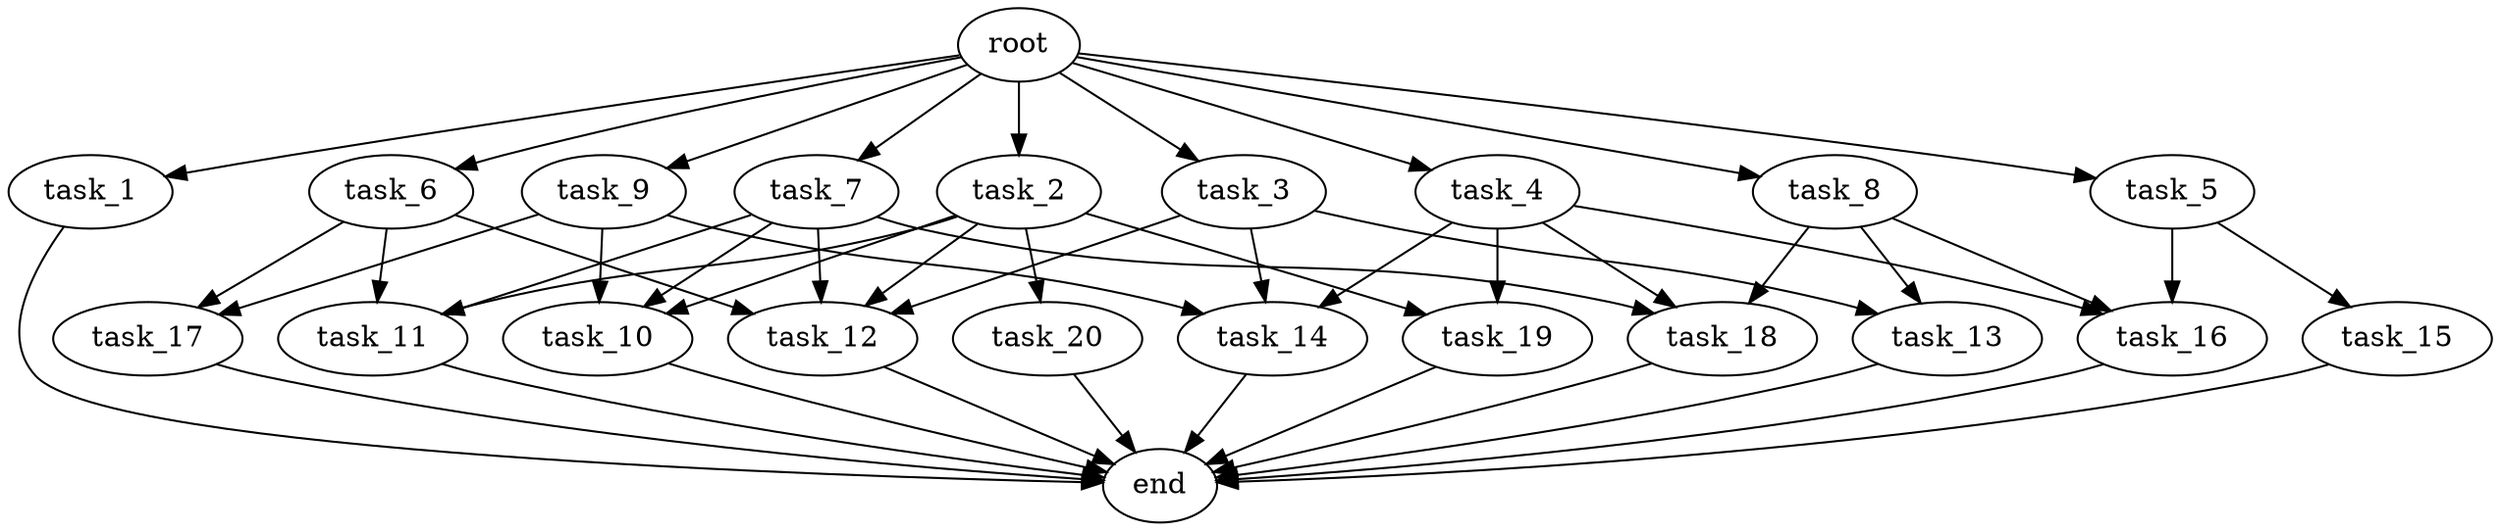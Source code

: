 digraph G {
  root [size="0.000000e+00"];
  task_1 [size="5.278390e+09"];
  task_2 [size="9.204585e+09"];
  task_3 [size="7.003250e+09"];
  task_4 [size="4.462444e+09"];
  task_5 [size="2.052131e+09"];
  task_6 [size="5.444708e+09"];
  task_7 [size="7.883627e+09"];
  task_8 [size="6.520719e+09"];
  task_9 [size="6.975012e+09"];
  task_10 [size="8.876861e+09"];
  task_11 [size="7.815849e+09"];
  task_12 [size="4.045653e+09"];
  task_13 [size="1.973760e+09"];
  task_14 [size="3.016013e+09"];
  task_15 [size="3.706648e+08"];
  task_16 [size="3.345595e+09"];
  task_17 [size="7.251262e+09"];
  task_18 [size="7.400782e+09"];
  task_19 [size="1.260930e+09"];
  task_20 [size="9.919248e+09"];
  end [size="0.000000e+00"];

  root -> task_1 [size="1.000000e-12"];
  root -> task_2 [size="1.000000e-12"];
  root -> task_3 [size="1.000000e-12"];
  root -> task_4 [size="1.000000e-12"];
  root -> task_5 [size="1.000000e-12"];
  root -> task_6 [size="1.000000e-12"];
  root -> task_7 [size="1.000000e-12"];
  root -> task_8 [size="1.000000e-12"];
  root -> task_9 [size="1.000000e-12"];
  task_1 -> end [size="1.000000e-12"];
  task_2 -> task_10 [size="2.958954e+08"];
  task_2 -> task_11 [size="2.605283e+08"];
  task_2 -> task_12 [size="1.011413e+08"];
  task_2 -> task_19 [size="6.304652e+07"];
  task_2 -> task_20 [size="9.919248e+08"];
  task_3 -> task_12 [size="1.011413e+08"];
  task_3 -> task_13 [size="9.868801e+07"];
  task_3 -> task_14 [size="1.005338e+08"];
  task_4 -> task_14 [size="1.005338e+08"];
  task_4 -> task_16 [size="1.115198e+08"];
  task_4 -> task_18 [size="2.466927e+08"];
  task_4 -> task_19 [size="6.304652e+07"];
  task_5 -> task_15 [size="3.706648e+07"];
  task_5 -> task_16 [size="1.115198e+08"];
  task_6 -> task_11 [size="2.605283e+08"];
  task_6 -> task_12 [size="1.011413e+08"];
  task_6 -> task_17 [size="3.625631e+08"];
  task_7 -> task_10 [size="2.958954e+08"];
  task_7 -> task_11 [size="2.605283e+08"];
  task_7 -> task_12 [size="1.011413e+08"];
  task_7 -> task_18 [size="2.466927e+08"];
  task_8 -> task_13 [size="9.868801e+07"];
  task_8 -> task_16 [size="1.115198e+08"];
  task_8 -> task_18 [size="2.466927e+08"];
  task_9 -> task_10 [size="2.958954e+08"];
  task_9 -> task_14 [size="1.005338e+08"];
  task_9 -> task_17 [size="3.625631e+08"];
  task_10 -> end [size="1.000000e-12"];
  task_11 -> end [size="1.000000e-12"];
  task_12 -> end [size="1.000000e-12"];
  task_13 -> end [size="1.000000e-12"];
  task_14 -> end [size="1.000000e-12"];
  task_15 -> end [size="1.000000e-12"];
  task_16 -> end [size="1.000000e-12"];
  task_17 -> end [size="1.000000e-12"];
  task_18 -> end [size="1.000000e-12"];
  task_19 -> end [size="1.000000e-12"];
  task_20 -> end [size="1.000000e-12"];
}
